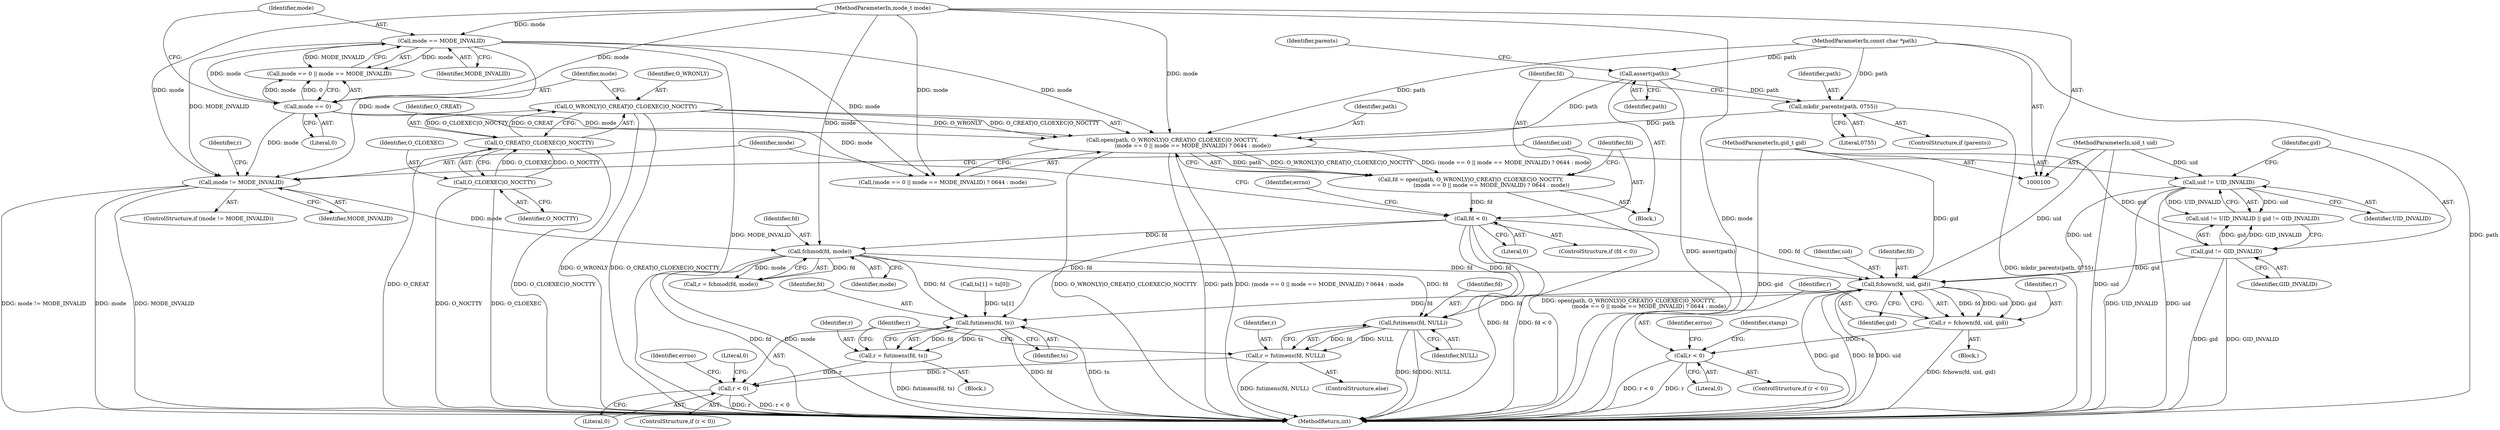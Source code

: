 digraph "0_systemd_06eeacb6fe029804f296b065b3ce91e796e1cd0e@API" {
"1000173" [label="(Call,fchown(fd, uid, gid))"];
"1000139" [label="(Call,fd < 0)"];
"1000117" [label="(Call,fd = open(path, O_WRONLY|O_CREAT|O_CLOEXEC|O_NOCTTY,\n                        (mode == 0 || mode == MODE_INVALID) ? 0644 : mode))"];
"1000119" [label="(Call,open(path, O_WRONLY|O_CREAT|O_CLOEXEC|O_NOCTTY,\n                        (mode == 0 || mode == MODE_INVALID) ? 0644 : mode))"];
"1000114" [label="(Call,mkdir_parents(path, 0755))"];
"1000110" [label="(Call,assert(path))"];
"1000101" [label="(MethodParameterIn,const char *path)"];
"1000121" [label="(Call,O_WRONLY|O_CREAT|O_CLOEXEC|O_NOCTTY)"];
"1000123" [label="(Call,O_CREAT|O_CLOEXEC|O_NOCTTY)"];
"1000125" [label="(Call,O_CLOEXEC|O_NOCTTY)"];
"1000133" [label="(Call,mode == MODE_INVALID)"];
"1000130" [label="(Call,mode == 0)"];
"1000106" [label="(MethodParameterIn,mode_t mode)"];
"1000152" [label="(Call,fchmod(fd, mode))"];
"1000146" [label="(Call,mode != MODE_INVALID)"];
"1000164" [label="(Call,uid != UID_INVALID)"];
"1000104" [label="(MethodParameterIn,uid_t uid)"];
"1000167" [label="(Call,gid != GID_INVALID)"];
"1000105" [label="(MethodParameterIn,gid_t gid)"];
"1000171" [label="(Call,r = fchown(fd, uid, gid))"];
"1000178" [label="(Call,r < 0)"];
"1000205" [label="(Call,futimens(fd, ts))"];
"1000203" [label="(Call,r = futimens(fd, ts))"];
"1000215" [label="(Call,r < 0)"];
"1000211" [label="(Call,futimens(fd, NULL))"];
"1000209" [label="(Call,r = futimens(fd, NULL))"];
"1000183" [label="(Identifier,errno)"];
"1000174" [label="(Identifier,fd)"];
"1000172" [label="(Identifier,r)"];
"1000106" [label="(MethodParameterIn,mode_t mode)"];
"1000175" [label="(Identifier,uid)"];
"1000126" [label="(Identifier,O_CLOEXEC)"];
"1000178" [label="(Call,r < 0)"];
"1000146" [label="(Call,mode != MODE_INVALID)"];
"1000123" [label="(Call,O_CREAT|O_CLOEXEC|O_NOCTTY)"];
"1000144" [label="(Identifier,errno)"];
"1000216" [label="(Identifier,r)"];
"1000151" [label="(Identifier,r)"];
"1000110" [label="(Call,assert(path))"];
"1000111" [label="(Identifier,path)"];
"1000165" [label="(Identifier,uid)"];
"1000213" [label="(Identifier,NULL)"];
"1000208" [label="(ControlStructure,else)"];
"1000168" [label="(Identifier,gid)"];
"1000107" [label="(Block,)"];
"1000186" [label="(Identifier,stamp)"];
"1000217" [label="(Literal,0)"];
"1000117" [label="(Call,fd = open(path, O_WRONLY|O_CREAT|O_CLOEXEC|O_NOCTTY,\n                        (mode == 0 || mode == MODE_INVALID) ? 0644 : mode))"];
"1000176" [label="(Identifier,gid)"];
"1000139" [label="(Call,fd < 0)"];
"1000148" [label="(Identifier,MODE_INVALID)"];
"1000145" [label="(ControlStructure,if (mode != MODE_INVALID))"];
"1000220" [label="(Identifier,errno)"];
"1000127" [label="(Identifier,O_NOCTTY)"];
"1000101" [label="(MethodParameterIn,const char *path)"];
"1000196" [label="(Call,ts[1] = ts[0])"];
"1000128" [label="(Call,(mode == 0 || mode == MODE_INVALID) ? 0644 : mode)"];
"1000124" [label="(Identifier,O_CREAT)"];
"1000212" [label="(Identifier,fd)"];
"1000122" [label="(Identifier,O_WRONLY)"];
"1000118" [label="(Identifier,fd)"];
"1000171" [label="(Call,r = fchown(fd, uid, gid))"];
"1000104" [label="(MethodParameterIn,uid_t uid)"];
"1000140" [label="(Identifier,fd)"];
"1000223" [label="(MethodReturn,int)"];
"1000116" [label="(Literal,0755)"];
"1000125" [label="(Call,O_CLOEXEC|O_NOCTTY)"];
"1000206" [label="(Identifier,fd)"];
"1000166" [label="(Identifier,UID_INVALID)"];
"1000215" [label="(Call,r < 0)"];
"1000210" [label="(Identifier,r)"];
"1000169" [label="(Identifier,GID_INVALID)"];
"1000205" [label="(Call,futimens(fd, ts))"];
"1000147" [label="(Identifier,mode)"];
"1000177" [label="(ControlStructure,if (r < 0))"];
"1000222" [label="(Literal,0)"];
"1000138" [label="(ControlStructure,if (fd < 0))"];
"1000141" [label="(Literal,0)"];
"1000130" [label="(Call,mode == 0)"];
"1000135" [label="(Identifier,MODE_INVALID)"];
"1000105" [label="(MethodParameterIn,gid_t gid)"];
"1000133" [label="(Call,mode == MODE_INVALID)"];
"1000170" [label="(Block,)"];
"1000132" [label="(Literal,0)"];
"1000131" [label="(Identifier,mode)"];
"1000154" [label="(Identifier,mode)"];
"1000112" [label="(ControlStructure,if (parents))"];
"1000209" [label="(Call,r = futimens(fd, NULL))"];
"1000163" [label="(Call,uid != UID_INVALID || gid != GID_INVALID)"];
"1000113" [label="(Identifier,parents)"];
"1000115" [label="(Identifier,path)"];
"1000211" [label="(Call,futimens(fd, NULL))"];
"1000150" [label="(Call,r = fchmod(fd, mode))"];
"1000179" [label="(Identifier,r)"];
"1000214" [label="(ControlStructure,if (r < 0))"];
"1000188" [label="(Block,)"];
"1000134" [label="(Identifier,mode)"];
"1000121" [label="(Call,O_WRONLY|O_CREAT|O_CLOEXEC|O_NOCTTY)"];
"1000152" [label="(Call,fchmod(fd, mode))"];
"1000120" [label="(Identifier,path)"];
"1000114" [label="(Call,mkdir_parents(path, 0755))"];
"1000153" [label="(Identifier,fd)"];
"1000173" [label="(Call,fchown(fd, uid, gid))"];
"1000164" [label="(Call,uid != UID_INVALID)"];
"1000129" [label="(Call,mode == 0 || mode == MODE_INVALID)"];
"1000180" [label="(Literal,0)"];
"1000119" [label="(Call,open(path, O_WRONLY|O_CREAT|O_CLOEXEC|O_NOCTTY,\n                        (mode == 0 || mode == MODE_INVALID) ? 0644 : mode))"];
"1000207" [label="(Identifier,ts)"];
"1000203" [label="(Call,r = futimens(fd, ts))"];
"1000204" [label="(Identifier,r)"];
"1000167" [label="(Call,gid != GID_INVALID)"];
"1000173" -> "1000171"  [label="AST: "];
"1000173" -> "1000176"  [label="CFG: "];
"1000174" -> "1000173"  [label="AST: "];
"1000175" -> "1000173"  [label="AST: "];
"1000176" -> "1000173"  [label="AST: "];
"1000171" -> "1000173"  [label="CFG: "];
"1000173" -> "1000223"  [label="DDG: gid"];
"1000173" -> "1000223"  [label="DDG: fd"];
"1000173" -> "1000223"  [label="DDG: uid"];
"1000173" -> "1000171"  [label="DDG: fd"];
"1000173" -> "1000171"  [label="DDG: uid"];
"1000173" -> "1000171"  [label="DDG: gid"];
"1000139" -> "1000173"  [label="DDG: fd"];
"1000152" -> "1000173"  [label="DDG: fd"];
"1000164" -> "1000173"  [label="DDG: uid"];
"1000104" -> "1000173"  [label="DDG: uid"];
"1000167" -> "1000173"  [label="DDG: gid"];
"1000105" -> "1000173"  [label="DDG: gid"];
"1000173" -> "1000205"  [label="DDG: fd"];
"1000173" -> "1000211"  [label="DDG: fd"];
"1000139" -> "1000138"  [label="AST: "];
"1000139" -> "1000141"  [label="CFG: "];
"1000140" -> "1000139"  [label="AST: "];
"1000141" -> "1000139"  [label="AST: "];
"1000144" -> "1000139"  [label="CFG: "];
"1000147" -> "1000139"  [label="CFG: "];
"1000139" -> "1000223"  [label="DDG: fd < 0"];
"1000139" -> "1000223"  [label="DDG: fd"];
"1000117" -> "1000139"  [label="DDG: fd"];
"1000139" -> "1000152"  [label="DDG: fd"];
"1000139" -> "1000205"  [label="DDG: fd"];
"1000139" -> "1000211"  [label="DDG: fd"];
"1000117" -> "1000107"  [label="AST: "];
"1000117" -> "1000119"  [label="CFG: "];
"1000118" -> "1000117"  [label="AST: "];
"1000119" -> "1000117"  [label="AST: "];
"1000140" -> "1000117"  [label="CFG: "];
"1000117" -> "1000223"  [label="DDG: open(path, O_WRONLY|O_CREAT|O_CLOEXEC|O_NOCTTY,\n                        (mode == 0 || mode == MODE_INVALID) ? 0644 : mode)"];
"1000119" -> "1000117"  [label="DDG: path"];
"1000119" -> "1000117"  [label="DDG: O_WRONLY|O_CREAT|O_CLOEXEC|O_NOCTTY"];
"1000119" -> "1000117"  [label="DDG: (mode == 0 || mode == MODE_INVALID) ? 0644 : mode"];
"1000119" -> "1000128"  [label="CFG: "];
"1000120" -> "1000119"  [label="AST: "];
"1000121" -> "1000119"  [label="AST: "];
"1000128" -> "1000119"  [label="AST: "];
"1000119" -> "1000223"  [label="DDG: O_WRONLY|O_CREAT|O_CLOEXEC|O_NOCTTY"];
"1000119" -> "1000223"  [label="DDG: path"];
"1000119" -> "1000223"  [label="DDG: (mode == 0 || mode == MODE_INVALID) ? 0644 : mode"];
"1000114" -> "1000119"  [label="DDG: path"];
"1000110" -> "1000119"  [label="DDG: path"];
"1000101" -> "1000119"  [label="DDG: path"];
"1000121" -> "1000119"  [label="DDG: O_WRONLY"];
"1000121" -> "1000119"  [label="DDG: O_CREAT|O_CLOEXEC|O_NOCTTY"];
"1000133" -> "1000119"  [label="DDG: mode"];
"1000130" -> "1000119"  [label="DDG: mode"];
"1000106" -> "1000119"  [label="DDG: mode"];
"1000114" -> "1000112"  [label="AST: "];
"1000114" -> "1000116"  [label="CFG: "];
"1000115" -> "1000114"  [label="AST: "];
"1000116" -> "1000114"  [label="AST: "];
"1000118" -> "1000114"  [label="CFG: "];
"1000114" -> "1000223"  [label="DDG: mkdir_parents(path, 0755)"];
"1000110" -> "1000114"  [label="DDG: path"];
"1000101" -> "1000114"  [label="DDG: path"];
"1000110" -> "1000107"  [label="AST: "];
"1000110" -> "1000111"  [label="CFG: "];
"1000111" -> "1000110"  [label="AST: "];
"1000113" -> "1000110"  [label="CFG: "];
"1000110" -> "1000223"  [label="DDG: assert(path)"];
"1000101" -> "1000110"  [label="DDG: path"];
"1000101" -> "1000100"  [label="AST: "];
"1000101" -> "1000223"  [label="DDG: path"];
"1000121" -> "1000123"  [label="CFG: "];
"1000122" -> "1000121"  [label="AST: "];
"1000123" -> "1000121"  [label="AST: "];
"1000131" -> "1000121"  [label="CFG: "];
"1000121" -> "1000223"  [label="DDG: O_CREAT|O_CLOEXEC|O_NOCTTY"];
"1000121" -> "1000223"  [label="DDG: O_WRONLY"];
"1000123" -> "1000121"  [label="DDG: O_CREAT"];
"1000123" -> "1000121"  [label="DDG: O_CLOEXEC|O_NOCTTY"];
"1000123" -> "1000125"  [label="CFG: "];
"1000124" -> "1000123"  [label="AST: "];
"1000125" -> "1000123"  [label="AST: "];
"1000123" -> "1000223"  [label="DDG: O_CLOEXEC|O_NOCTTY"];
"1000123" -> "1000223"  [label="DDG: O_CREAT"];
"1000125" -> "1000123"  [label="DDG: O_CLOEXEC"];
"1000125" -> "1000123"  [label="DDG: O_NOCTTY"];
"1000125" -> "1000127"  [label="CFG: "];
"1000126" -> "1000125"  [label="AST: "];
"1000127" -> "1000125"  [label="AST: "];
"1000125" -> "1000223"  [label="DDG: O_CLOEXEC"];
"1000125" -> "1000223"  [label="DDG: O_NOCTTY"];
"1000133" -> "1000129"  [label="AST: "];
"1000133" -> "1000135"  [label="CFG: "];
"1000134" -> "1000133"  [label="AST: "];
"1000135" -> "1000133"  [label="AST: "];
"1000129" -> "1000133"  [label="CFG: "];
"1000133" -> "1000223"  [label="DDG: MODE_INVALID"];
"1000133" -> "1000129"  [label="DDG: mode"];
"1000133" -> "1000129"  [label="DDG: MODE_INVALID"];
"1000130" -> "1000133"  [label="DDG: mode"];
"1000106" -> "1000133"  [label="DDG: mode"];
"1000133" -> "1000128"  [label="DDG: mode"];
"1000133" -> "1000146"  [label="DDG: mode"];
"1000133" -> "1000146"  [label="DDG: MODE_INVALID"];
"1000130" -> "1000129"  [label="AST: "];
"1000130" -> "1000132"  [label="CFG: "];
"1000131" -> "1000130"  [label="AST: "];
"1000132" -> "1000130"  [label="AST: "];
"1000134" -> "1000130"  [label="CFG: "];
"1000129" -> "1000130"  [label="CFG: "];
"1000130" -> "1000129"  [label="DDG: mode"];
"1000130" -> "1000129"  [label="DDG: 0"];
"1000106" -> "1000130"  [label="DDG: mode"];
"1000130" -> "1000128"  [label="DDG: mode"];
"1000130" -> "1000146"  [label="DDG: mode"];
"1000106" -> "1000100"  [label="AST: "];
"1000106" -> "1000223"  [label="DDG: mode"];
"1000106" -> "1000128"  [label="DDG: mode"];
"1000106" -> "1000146"  [label="DDG: mode"];
"1000106" -> "1000152"  [label="DDG: mode"];
"1000152" -> "1000150"  [label="AST: "];
"1000152" -> "1000154"  [label="CFG: "];
"1000153" -> "1000152"  [label="AST: "];
"1000154" -> "1000152"  [label="AST: "];
"1000150" -> "1000152"  [label="CFG: "];
"1000152" -> "1000223"  [label="DDG: fd"];
"1000152" -> "1000223"  [label="DDG: mode"];
"1000152" -> "1000150"  [label="DDG: fd"];
"1000152" -> "1000150"  [label="DDG: mode"];
"1000146" -> "1000152"  [label="DDG: mode"];
"1000152" -> "1000205"  [label="DDG: fd"];
"1000152" -> "1000211"  [label="DDG: fd"];
"1000146" -> "1000145"  [label="AST: "];
"1000146" -> "1000148"  [label="CFG: "];
"1000147" -> "1000146"  [label="AST: "];
"1000148" -> "1000146"  [label="AST: "];
"1000151" -> "1000146"  [label="CFG: "];
"1000165" -> "1000146"  [label="CFG: "];
"1000146" -> "1000223"  [label="DDG: MODE_INVALID"];
"1000146" -> "1000223"  [label="DDG: mode != MODE_INVALID"];
"1000146" -> "1000223"  [label="DDG: mode"];
"1000164" -> "1000163"  [label="AST: "];
"1000164" -> "1000166"  [label="CFG: "];
"1000165" -> "1000164"  [label="AST: "];
"1000166" -> "1000164"  [label="AST: "];
"1000168" -> "1000164"  [label="CFG: "];
"1000163" -> "1000164"  [label="CFG: "];
"1000164" -> "1000223"  [label="DDG: UID_INVALID"];
"1000164" -> "1000223"  [label="DDG: uid"];
"1000164" -> "1000163"  [label="DDG: uid"];
"1000164" -> "1000163"  [label="DDG: UID_INVALID"];
"1000104" -> "1000164"  [label="DDG: uid"];
"1000104" -> "1000100"  [label="AST: "];
"1000104" -> "1000223"  [label="DDG: uid"];
"1000167" -> "1000163"  [label="AST: "];
"1000167" -> "1000169"  [label="CFG: "];
"1000168" -> "1000167"  [label="AST: "];
"1000169" -> "1000167"  [label="AST: "];
"1000163" -> "1000167"  [label="CFG: "];
"1000167" -> "1000223"  [label="DDG: gid"];
"1000167" -> "1000223"  [label="DDG: GID_INVALID"];
"1000167" -> "1000163"  [label="DDG: gid"];
"1000167" -> "1000163"  [label="DDG: GID_INVALID"];
"1000105" -> "1000167"  [label="DDG: gid"];
"1000105" -> "1000100"  [label="AST: "];
"1000105" -> "1000223"  [label="DDG: gid"];
"1000171" -> "1000170"  [label="AST: "];
"1000172" -> "1000171"  [label="AST: "];
"1000179" -> "1000171"  [label="CFG: "];
"1000171" -> "1000223"  [label="DDG: fchown(fd, uid, gid)"];
"1000171" -> "1000178"  [label="DDG: r"];
"1000178" -> "1000177"  [label="AST: "];
"1000178" -> "1000180"  [label="CFG: "];
"1000179" -> "1000178"  [label="AST: "];
"1000180" -> "1000178"  [label="AST: "];
"1000183" -> "1000178"  [label="CFG: "];
"1000186" -> "1000178"  [label="CFG: "];
"1000178" -> "1000223"  [label="DDG: r < 0"];
"1000178" -> "1000223"  [label="DDG: r"];
"1000205" -> "1000203"  [label="AST: "];
"1000205" -> "1000207"  [label="CFG: "];
"1000206" -> "1000205"  [label="AST: "];
"1000207" -> "1000205"  [label="AST: "];
"1000203" -> "1000205"  [label="CFG: "];
"1000205" -> "1000223"  [label="DDG: fd"];
"1000205" -> "1000223"  [label="DDG: ts"];
"1000205" -> "1000203"  [label="DDG: fd"];
"1000205" -> "1000203"  [label="DDG: ts"];
"1000196" -> "1000205"  [label="DDG: ts[1]"];
"1000203" -> "1000188"  [label="AST: "];
"1000204" -> "1000203"  [label="AST: "];
"1000216" -> "1000203"  [label="CFG: "];
"1000203" -> "1000223"  [label="DDG: futimens(fd, ts)"];
"1000203" -> "1000215"  [label="DDG: r"];
"1000215" -> "1000214"  [label="AST: "];
"1000215" -> "1000217"  [label="CFG: "];
"1000216" -> "1000215"  [label="AST: "];
"1000217" -> "1000215"  [label="AST: "];
"1000220" -> "1000215"  [label="CFG: "];
"1000222" -> "1000215"  [label="CFG: "];
"1000215" -> "1000223"  [label="DDG: r"];
"1000215" -> "1000223"  [label="DDG: r < 0"];
"1000209" -> "1000215"  [label="DDG: r"];
"1000211" -> "1000209"  [label="AST: "];
"1000211" -> "1000213"  [label="CFG: "];
"1000212" -> "1000211"  [label="AST: "];
"1000213" -> "1000211"  [label="AST: "];
"1000209" -> "1000211"  [label="CFG: "];
"1000211" -> "1000223"  [label="DDG: fd"];
"1000211" -> "1000223"  [label="DDG: NULL"];
"1000211" -> "1000209"  [label="DDG: fd"];
"1000211" -> "1000209"  [label="DDG: NULL"];
"1000209" -> "1000208"  [label="AST: "];
"1000210" -> "1000209"  [label="AST: "];
"1000216" -> "1000209"  [label="CFG: "];
"1000209" -> "1000223"  [label="DDG: futimens(fd, NULL)"];
}
